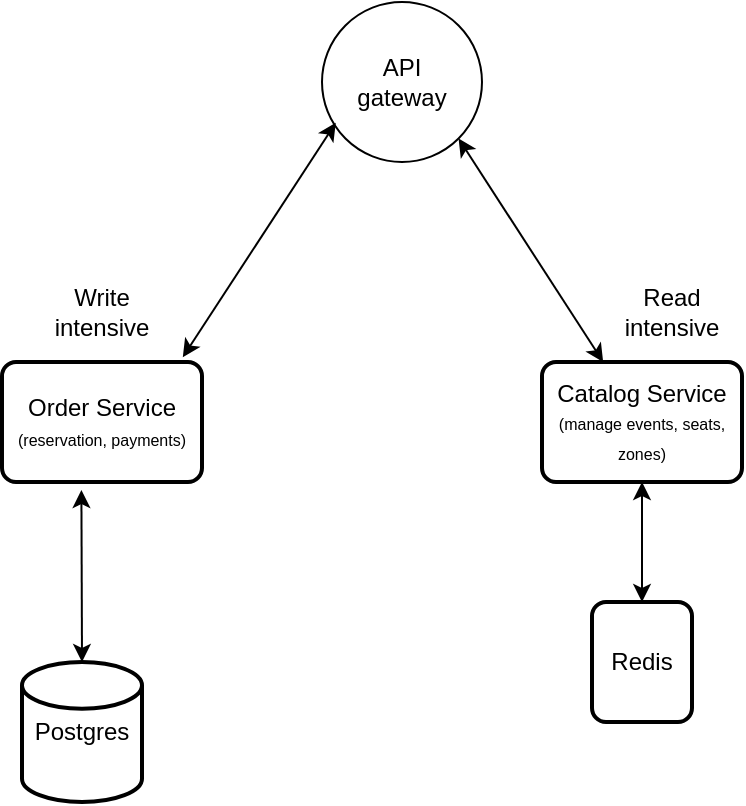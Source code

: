 <mxfile version="28.0.9">
  <diagram name="Page-1" id="WH82sPr6WG5CvrV6LaHn">
    <mxGraphModel dx="1426" dy="546" grid="1" gridSize="10" guides="1" tooltips="1" connect="1" arrows="1" fold="1" page="1" pageScale="1" pageWidth="850" pageHeight="1100" math="0" shadow="0">
      <root>
        <mxCell id="0" />
        <mxCell id="1" parent="0" />
        <mxCell id="P9DBmMX6wSuy7aMpLpV5-1" value="Postgres" style="strokeWidth=2;html=1;shape=mxgraph.flowchart.database;whiteSpace=wrap;" vertex="1" parent="1">
          <mxGeometry x="130" y="340" width="60" height="70" as="geometry" />
        </mxCell>
        <mxCell id="P9DBmMX6wSuy7aMpLpV5-2" value="Redis" style="rounded=1;whiteSpace=wrap;html=1;absoluteArcSize=1;arcSize=14;strokeWidth=2;" vertex="1" parent="1">
          <mxGeometry x="415" y="310" width="50" height="60" as="geometry" />
        </mxCell>
        <mxCell id="P9DBmMX6wSuy7aMpLpV5-3" value="Order Service&lt;div&gt;&lt;font style=&quot;font-size: 8px;&quot;&gt;(reservation, payments)&lt;/font&gt;&lt;/div&gt;" style="rounded=1;whiteSpace=wrap;html=1;absoluteArcSize=1;arcSize=14;strokeWidth=2;" vertex="1" parent="1">
          <mxGeometry x="120" y="190" width="100" height="60" as="geometry" />
        </mxCell>
        <mxCell id="P9DBmMX6wSuy7aMpLpV5-4" value="Catalog Service&lt;div&gt;&lt;font style=&quot;font-size: 8px;&quot;&gt;(manage events, seats, zones)&lt;/font&gt;&lt;/div&gt;" style="rounded=1;whiteSpace=wrap;html=1;absoluteArcSize=1;arcSize=14;strokeWidth=2;" vertex="1" parent="1">
          <mxGeometry x="390" y="190" width="100" height="60" as="geometry" />
        </mxCell>
        <mxCell id="P9DBmMX6wSuy7aMpLpV5-5" value="Write intensive" style="text;html=1;align=center;verticalAlign=middle;whiteSpace=wrap;rounded=0;" vertex="1" parent="1">
          <mxGeometry x="140" y="150" width="60" height="30" as="geometry" />
        </mxCell>
        <mxCell id="P9DBmMX6wSuy7aMpLpV5-6" value="Read intensive" style="text;html=1;align=center;verticalAlign=middle;whiteSpace=wrap;rounded=0;" vertex="1" parent="1">
          <mxGeometry x="425" y="150" width="60" height="30" as="geometry" />
        </mxCell>
        <mxCell id="P9DBmMX6wSuy7aMpLpV5-7" value="API&lt;div&gt;gateway&lt;/div&gt;" style="ellipse;whiteSpace=wrap;html=1;aspect=fixed;" vertex="1" parent="1">
          <mxGeometry x="280" y="10" width="80" height="80" as="geometry" />
        </mxCell>
        <mxCell id="P9DBmMX6wSuy7aMpLpV5-10" value="" style="endArrow=classic;startArrow=classic;html=1;rounded=0;exitX=0.904;exitY=-0.04;exitDx=0;exitDy=0;exitPerimeter=0;entryX=0.086;entryY=0.755;entryDx=0;entryDy=0;entryPerimeter=0;" edge="1" parent="1" source="P9DBmMX6wSuy7aMpLpV5-3" target="P9DBmMX6wSuy7aMpLpV5-7">
          <mxGeometry width="50" height="50" relative="1" as="geometry">
            <mxPoint x="360" y="180" as="sourcePoint" />
            <mxPoint x="410" y="130" as="targetPoint" />
          </mxGeometry>
        </mxCell>
        <mxCell id="P9DBmMX6wSuy7aMpLpV5-11" value="" style="endArrow=classic;startArrow=classic;html=1;rounded=0;entryX=1;entryY=1;entryDx=0;entryDy=0;" edge="1" parent="1" source="P9DBmMX6wSuy7aMpLpV5-4" target="P9DBmMX6wSuy7aMpLpV5-7">
          <mxGeometry width="50" height="50" relative="1" as="geometry">
            <mxPoint x="350" y="258" as="sourcePoint" />
            <mxPoint x="427" y="140" as="targetPoint" />
          </mxGeometry>
        </mxCell>
        <mxCell id="P9DBmMX6wSuy7aMpLpV5-13" value="" style="endArrow=classic;startArrow=classic;html=1;rounded=0;exitX=0.5;exitY=0;exitDx=0;exitDy=0;entryX=0.5;entryY=1;entryDx=0;entryDy=0;" edge="1" parent="1" source="P9DBmMX6wSuy7aMpLpV5-2" target="P9DBmMX6wSuy7aMpLpV5-4">
          <mxGeometry width="50" height="50" relative="1" as="geometry">
            <mxPoint x="280" y="268" as="sourcePoint" />
            <mxPoint x="357" y="150" as="targetPoint" />
          </mxGeometry>
        </mxCell>
        <mxCell id="P9DBmMX6wSuy7aMpLpV5-14" value="" style="endArrow=classic;startArrow=classic;html=1;rounded=0;exitX=0.5;exitY=0;exitDx=0;exitDy=0;exitPerimeter=0;entryX=0.397;entryY=1.067;entryDx=0;entryDy=0;entryPerimeter=0;" edge="1" parent="1" source="P9DBmMX6wSuy7aMpLpV5-1" target="P9DBmMX6wSuy7aMpLpV5-3">
          <mxGeometry width="50" height="50" relative="1" as="geometry">
            <mxPoint x="310" y="290" as="sourcePoint" />
            <mxPoint x="360" y="240" as="targetPoint" />
          </mxGeometry>
        </mxCell>
      </root>
    </mxGraphModel>
  </diagram>
</mxfile>
